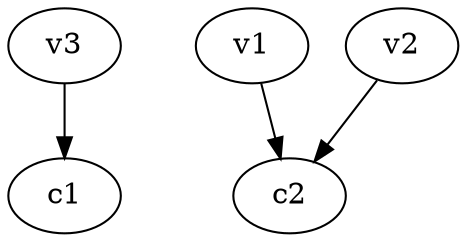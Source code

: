 strict digraph  {
c1;
c2;
v1;
v2;
v3;
v1 -> c2  [weight=1];
v2 -> c2  [weight=1];
v3 -> c1  [weight=1];
}
